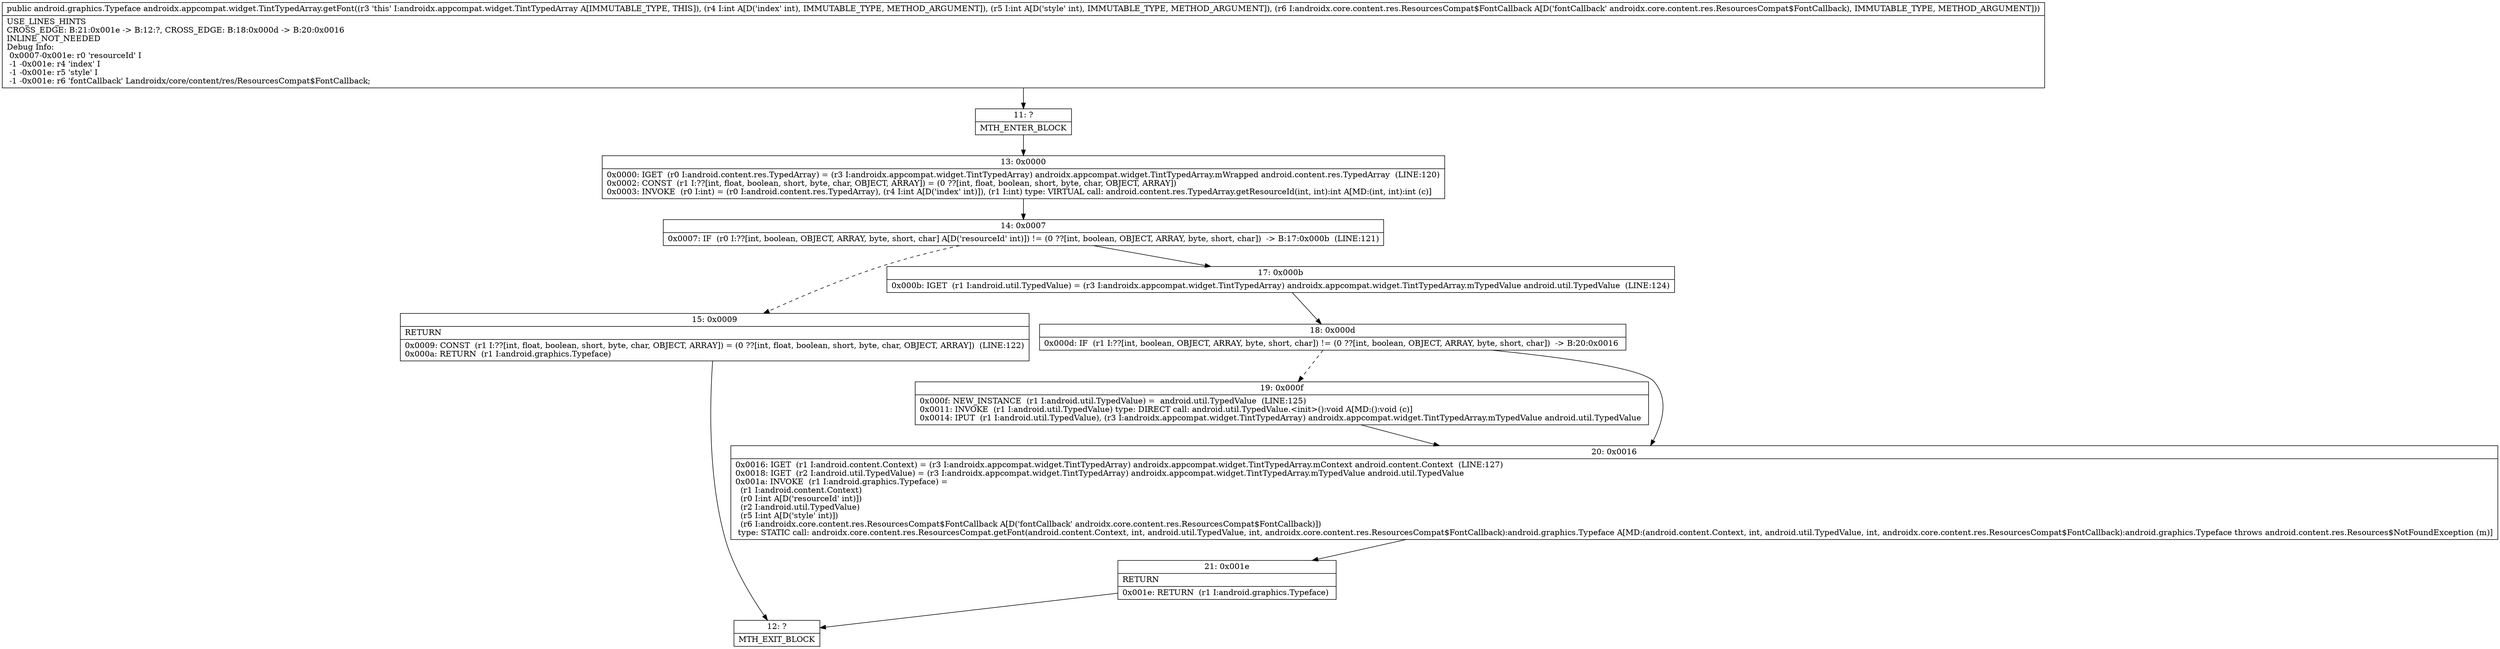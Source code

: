 digraph "CFG forandroidx.appcompat.widget.TintTypedArray.getFont(IILandroidx\/core\/content\/res\/ResourcesCompat$FontCallback;)Landroid\/graphics\/Typeface;" {
Node_11 [shape=record,label="{11\:\ ?|MTH_ENTER_BLOCK\l}"];
Node_13 [shape=record,label="{13\:\ 0x0000|0x0000: IGET  (r0 I:android.content.res.TypedArray) = (r3 I:androidx.appcompat.widget.TintTypedArray) androidx.appcompat.widget.TintTypedArray.mWrapped android.content.res.TypedArray  (LINE:120)\l0x0002: CONST  (r1 I:??[int, float, boolean, short, byte, char, OBJECT, ARRAY]) = (0 ??[int, float, boolean, short, byte, char, OBJECT, ARRAY]) \l0x0003: INVOKE  (r0 I:int) = (r0 I:android.content.res.TypedArray), (r4 I:int A[D('index' int)]), (r1 I:int) type: VIRTUAL call: android.content.res.TypedArray.getResourceId(int, int):int A[MD:(int, int):int (c)]\l}"];
Node_14 [shape=record,label="{14\:\ 0x0007|0x0007: IF  (r0 I:??[int, boolean, OBJECT, ARRAY, byte, short, char] A[D('resourceId' int)]) != (0 ??[int, boolean, OBJECT, ARRAY, byte, short, char])  \-\> B:17:0x000b  (LINE:121)\l}"];
Node_15 [shape=record,label="{15\:\ 0x0009|RETURN\l|0x0009: CONST  (r1 I:??[int, float, boolean, short, byte, char, OBJECT, ARRAY]) = (0 ??[int, float, boolean, short, byte, char, OBJECT, ARRAY])  (LINE:122)\l0x000a: RETURN  (r1 I:android.graphics.Typeface) \l}"];
Node_12 [shape=record,label="{12\:\ ?|MTH_EXIT_BLOCK\l}"];
Node_17 [shape=record,label="{17\:\ 0x000b|0x000b: IGET  (r1 I:android.util.TypedValue) = (r3 I:androidx.appcompat.widget.TintTypedArray) androidx.appcompat.widget.TintTypedArray.mTypedValue android.util.TypedValue  (LINE:124)\l}"];
Node_18 [shape=record,label="{18\:\ 0x000d|0x000d: IF  (r1 I:??[int, boolean, OBJECT, ARRAY, byte, short, char]) != (0 ??[int, boolean, OBJECT, ARRAY, byte, short, char])  \-\> B:20:0x0016 \l}"];
Node_19 [shape=record,label="{19\:\ 0x000f|0x000f: NEW_INSTANCE  (r1 I:android.util.TypedValue) =  android.util.TypedValue  (LINE:125)\l0x0011: INVOKE  (r1 I:android.util.TypedValue) type: DIRECT call: android.util.TypedValue.\<init\>():void A[MD:():void (c)]\l0x0014: IPUT  (r1 I:android.util.TypedValue), (r3 I:androidx.appcompat.widget.TintTypedArray) androidx.appcompat.widget.TintTypedArray.mTypedValue android.util.TypedValue \l}"];
Node_20 [shape=record,label="{20\:\ 0x0016|0x0016: IGET  (r1 I:android.content.Context) = (r3 I:androidx.appcompat.widget.TintTypedArray) androidx.appcompat.widget.TintTypedArray.mContext android.content.Context  (LINE:127)\l0x0018: IGET  (r2 I:android.util.TypedValue) = (r3 I:androidx.appcompat.widget.TintTypedArray) androidx.appcompat.widget.TintTypedArray.mTypedValue android.util.TypedValue \l0x001a: INVOKE  (r1 I:android.graphics.Typeface) = \l  (r1 I:android.content.Context)\l  (r0 I:int A[D('resourceId' int)])\l  (r2 I:android.util.TypedValue)\l  (r5 I:int A[D('style' int)])\l  (r6 I:androidx.core.content.res.ResourcesCompat$FontCallback A[D('fontCallback' androidx.core.content.res.ResourcesCompat$FontCallback)])\l type: STATIC call: androidx.core.content.res.ResourcesCompat.getFont(android.content.Context, int, android.util.TypedValue, int, androidx.core.content.res.ResourcesCompat$FontCallback):android.graphics.Typeface A[MD:(android.content.Context, int, android.util.TypedValue, int, androidx.core.content.res.ResourcesCompat$FontCallback):android.graphics.Typeface throws android.content.res.Resources$NotFoundException (m)]\l}"];
Node_21 [shape=record,label="{21\:\ 0x001e|RETURN\l|0x001e: RETURN  (r1 I:android.graphics.Typeface) \l}"];
MethodNode[shape=record,label="{public android.graphics.Typeface androidx.appcompat.widget.TintTypedArray.getFont((r3 'this' I:androidx.appcompat.widget.TintTypedArray A[IMMUTABLE_TYPE, THIS]), (r4 I:int A[D('index' int), IMMUTABLE_TYPE, METHOD_ARGUMENT]), (r5 I:int A[D('style' int), IMMUTABLE_TYPE, METHOD_ARGUMENT]), (r6 I:androidx.core.content.res.ResourcesCompat$FontCallback A[D('fontCallback' androidx.core.content.res.ResourcesCompat$FontCallback), IMMUTABLE_TYPE, METHOD_ARGUMENT]))  | USE_LINES_HINTS\lCROSS_EDGE: B:21:0x001e \-\> B:12:?, CROSS_EDGE: B:18:0x000d \-\> B:20:0x0016\lINLINE_NOT_NEEDED\lDebug Info:\l  0x0007\-0x001e: r0 'resourceId' I\l  \-1 \-0x001e: r4 'index' I\l  \-1 \-0x001e: r5 'style' I\l  \-1 \-0x001e: r6 'fontCallback' Landroidx\/core\/content\/res\/ResourcesCompat$FontCallback;\l}"];
MethodNode -> Node_11;Node_11 -> Node_13;
Node_13 -> Node_14;
Node_14 -> Node_15[style=dashed];
Node_14 -> Node_17;
Node_15 -> Node_12;
Node_17 -> Node_18;
Node_18 -> Node_19[style=dashed];
Node_18 -> Node_20;
Node_19 -> Node_20;
Node_20 -> Node_21;
Node_21 -> Node_12;
}

